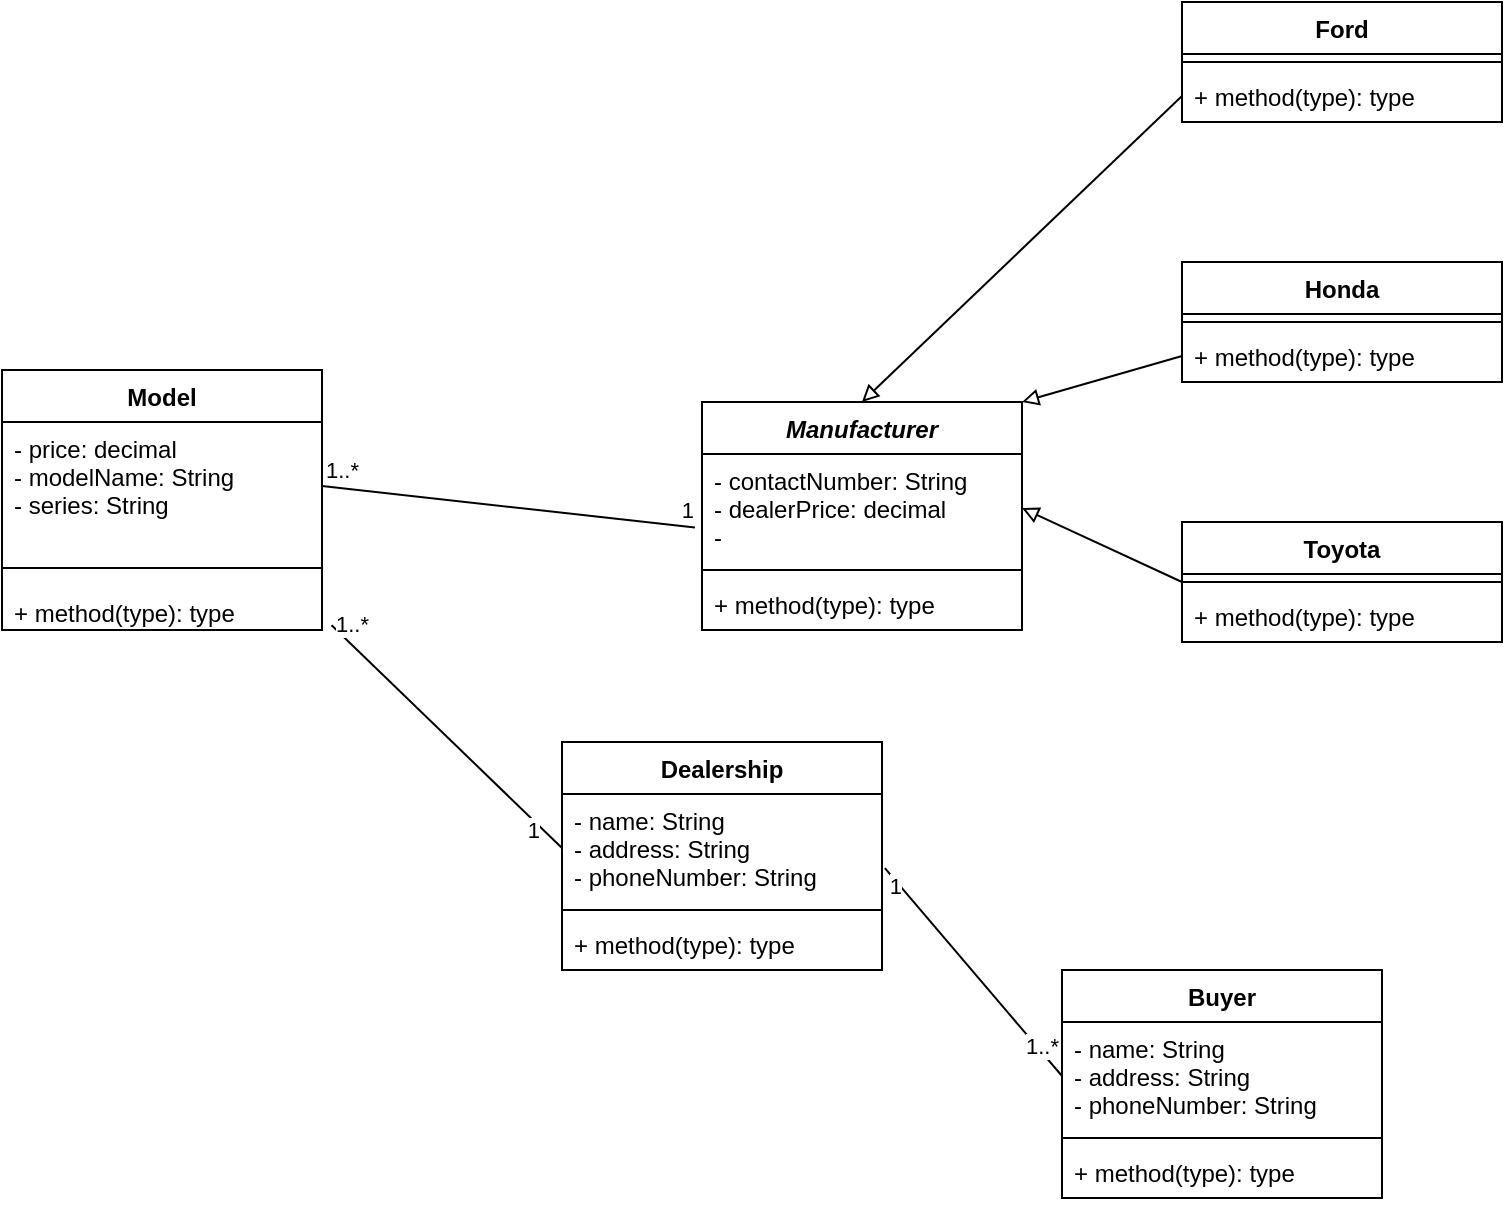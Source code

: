 <mxfile version="15.5.2" type="github">
  <diagram id="hZPZPwh8FY-nJZT_Ljyc" name="Page-1">
    <mxGraphModel dx="1221" dy="1744" grid="1" gridSize="10" guides="1" tooltips="1" connect="1" arrows="1" fold="1" page="1" pageScale="1" pageWidth="827" pageHeight="1169" math="0" shadow="0">
      <root>
        <mxCell id="0" />
        <mxCell id="1" parent="0" />
        <mxCell id="xQOM6FJt8l522oHHIs3V-1" value="Manufacturer" style="swimlane;fontStyle=3;align=center;verticalAlign=top;childLayout=stackLayout;horizontal=1;startSize=26;horizontalStack=0;resizeParent=1;resizeParentMax=0;resizeLast=0;collapsible=1;marginBottom=0;" vertex="1" parent="1">
          <mxGeometry x="360" y="110" width="160" height="114" as="geometry" />
        </mxCell>
        <mxCell id="xQOM6FJt8l522oHHIs3V-2" value="- contactNumber: String&#xa;- dealerPrice: decimal&#xa;- " style="text;strokeColor=none;fillColor=none;align=left;verticalAlign=top;spacingLeft=4;spacingRight=4;overflow=hidden;rotatable=0;points=[[0,0.5],[1,0.5]];portConstraint=eastwest;" vertex="1" parent="xQOM6FJt8l522oHHIs3V-1">
          <mxGeometry y="26" width="160" height="54" as="geometry" />
        </mxCell>
        <mxCell id="xQOM6FJt8l522oHHIs3V-3" value="" style="line;strokeWidth=1;fillColor=none;align=left;verticalAlign=middle;spacingTop=-1;spacingLeft=3;spacingRight=3;rotatable=0;labelPosition=right;points=[];portConstraint=eastwest;" vertex="1" parent="xQOM6FJt8l522oHHIs3V-1">
          <mxGeometry y="80" width="160" height="8" as="geometry" />
        </mxCell>
        <mxCell id="xQOM6FJt8l522oHHIs3V-4" value="+ method(type): type" style="text;strokeColor=none;fillColor=none;align=left;verticalAlign=top;spacingLeft=4;spacingRight=4;overflow=hidden;rotatable=0;points=[[0,0.5],[1,0.5]];portConstraint=eastwest;" vertex="1" parent="xQOM6FJt8l522oHHIs3V-1">
          <mxGeometry y="88" width="160" height="26" as="geometry" />
        </mxCell>
        <mxCell id="xQOM6FJt8l522oHHIs3V-5" value="Honda" style="swimlane;fontStyle=1;align=center;verticalAlign=top;childLayout=stackLayout;horizontal=1;startSize=26;horizontalStack=0;resizeParent=1;resizeParentMax=0;resizeLast=0;collapsible=1;marginBottom=0;" vertex="1" parent="1">
          <mxGeometry x="600" y="40" width="160" height="60" as="geometry" />
        </mxCell>
        <mxCell id="xQOM6FJt8l522oHHIs3V-7" value="" style="line;strokeWidth=1;fillColor=none;align=left;verticalAlign=middle;spacingTop=-1;spacingLeft=3;spacingRight=3;rotatable=0;labelPosition=right;points=[];portConstraint=eastwest;" vertex="1" parent="xQOM6FJt8l522oHHIs3V-5">
          <mxGeometry y="26" width="160" height="8" as="geometry" />
        </mxCell>
        <mxCell id="xQOM6FJt8l522oHHIs3V-8" value="+ method(type): type" style="text;strokeColor=none;fillColor=none;align=left;verticalAlign=top;spacingLeft=4;spacingRight=4;overflow=hidden;rotatable=0;points=[[0,0.5],[1,0.5]];portConstraint=eastwest;" vertex="1" parent="xQOM6FJt8l522oHHIs3V-5">
          <mxGeometry y="34" width="160" height="26" as="geometry" />
        </mxCell>
        <mxCell id="xQOM6FJt8l522oHHIs3V-9" value="Ford" style="swimlane;fontStyle=1;align=center;verticalAlign=top;childLayout=stackLayout;horizontal=1;startSize=26;horizontalStack=0;resizeParent=1;resizeParentMax=0;resizeLast=0;collapsible=1;marginBottom=0;" vertex="1" parent="1">
          <mxGeometry x="600" y="-90" width="160" height="60" as="geometry" />
        </mxCell>
        <mxCell id="xQOM6FJt8l522oHHIs3V-10" value="" style="line;strokeWidth=1;fillColor=none;align=left;verticalAlign=middle;spacingTop=-1;spacingLeft=3;spacingRight=3;rotatable=0;labelPosition=right;points=[];portConstraint=eastwest;" vertex="1" parent="xQOM6FJt8l522oHHIs3V-9">
          <mxGeometry y="26" width="160" height="8" as="geometry" />
        </mxCell>
        <mxCell id="xQOM6FJt8l522oHHIs3V-11" value="+ method(type): type" style="text;strokeColor=none;fillColor=none;align=left;verticalAlign=top;spacingLeft=4;spacingRight=4;overflow=hidden;rotatable=0;points=[[0,0.5],[1,0.5]];portConstraint=eastwest;" vertex="1" parent="xQOM6FJt8l522oHHIs3V-9">
          <mxGeometry y="34" width="160" height="26" as="geometry" />
        </mxCell>
        <mxCell id="xQOM6FJt8l522oHHIs3V-15" style="rounded=0;orthogonalLoop=1;jettySize=auto;html=1;exitX=0;exitY=0.5;exitDx=0;exitDy=0;entryX=1;entryY=0.5;entryDx=0;entryDy=0;endArrow=block;endFill=0;" edge="1" parent="1" source="xQOM6FJt8l522oHHIs3V-12" target="xQOM6FJt8l522oHHIs3V-2">
          <mxGeometry relative="1" as="geometry" />
        </mxCell>
        <mxCell id="xQOM6FJt8l522oHHIs3V-12" value="Toyota" style="swimlane;fontStyle=1;align=center;verticalAlign=top;childLayout=stackLayout;horizontal=1;startSize=26;horizontalStack=0;resizeParent=1;resizeParentMax=0;resizeLast=0;collapsible=1;marginBottom=0;" vertex="1" parent="1">
          <mxGeometry x="600" y="170" width="160" height="60" as="geometry" />
        </mxCell>
        <mxCell id="xQOM6FJt8l522oHHIs3V-13" value="" style="line;strokeWidth=1;fillColor=none;align=left;verticalAlign=middle;spacingTop=-1;spacingLeft=3;spacingRight=3;rotatable=0;labelPosition=right;points=[];portConstraint=eastwest;" vertex="1" parent="xQOM6FJt8l522oHHIs3V-12">
          <mxGeometry y="26" width="160" height="8" as="geometry" />
        </mxCell>
        <mxCell id="xQOM6FJt8l522oHHIs3V-14" value="+ method(type): type" style="text;strokeColor=none;fillColor=none;align=left;verticalAlign=top;spacingLeft=4;spacingRight=4;overflow=hidden;rotatable=0;points=[[0,0.5],[1,0.5]];portConstraint=eastwest;" vertex="1" parent="xQOM6FJt8l522oHHIs3V-12">
          <mxGeometry y="34" width="160" height="26" as="geometry" />
        </mxCell>
        <mxCell id="xQOM6FJt8l522oHHIs3V-16" style="edgeStyle=none;rounded=0;orthogonalLoop=1;jettySize=auto;html=1;exitX=0;exitY=0.5;exitDx=0;exitDy=0;entryX=1;entryY=0;entryDx=0;entryDy=0;endArrow=block;endFill=0;" edge="1" parent="1" source="xQOM6FJt8l522oHHIs3V-8" target="xQOM6FJt8l522oHHIs3V-1">
          <mxGeometry relative="1" as="geometry" />
        </mxCell>
        <mxCell id="xQOM6FJt8l522oHHIs3V-17" style="edgeStyle=none;rounded=0;orthogonalLoop=1;jettySize=auto;html=1;exitX=0;exitY=0.5;exitDx=0;exitDy=0;entryX=0.5;entryY=0;entryDx=0;entryDy=0;endArrow=block;endFill=0;" edge="1" parent="1" source="xQOM6FJt8l522oHHIs3V-11" target="xQOM6FJt8l522oHHIs3V-1">
          <mxGeometry relative="1" as="geometry" />
        </mxCell>
        <mxCell id="xQOM6FJt8l522oHHIs3V-21" value="Buyer" style="swimlane;fontStyle=1;align=center;verticalAlign=top;childLayout=stackLayout;horizontal=1;startSize=26;horizontalStack=0;resizeParent=1;resizeParentMax=0;resizeLast=0;collapsible=1;marginBottom=0;" vertex="1" parent="1">
          <mxGeometry x="540" y="394" width="160" height="114" as="geometry" />
        </mxCell>
        <mxCell id="xQOM6FJt8l522oHHIs3V-22" value="- name: String&#xa;- address: String&#xa;- phoneNumber: String" style="text;strokeColor=none;fillColor=none;align=left;verticalAlign=top;spacingLeft=4;spacingRight=4;overflow=hidden;rotatable=0;points=[[0,0.5],[1,0.5]];portConstraint=eastwest;" vertex="1" parent="xQOM6FJt8l522oHHIs3V-21">
          <mxGeometry y="26" width="160" height="54" as="geometry" />
        </mxCell>
        <mxCell id="xQOM6FJt8l522oHHIs3V-23" value="" style="line;strokeWidth=1;fillColor=none;align=left;verticalAlign=middle;spacingTop=-1;spacingLeft=3;spacingRight=3;rotatable=0;labelPosition=right;points=[];portConstraint=eastwest;" vertex="1" parent="xQOM6FJt8l522oHHIs3V-21">
          <mxGeometry y="80" width="160" height="8" as="geometry" />
        </mxCell>
        <mxCell id="xQOM6FJt8l522oHHIs3V-24" value="+ method(type): type" style="text;strokeColor=none;fillColor=none;align=left;verticalAlign=top;spacingLeft=4;spacingRight=4;overflow=hidden;rotatable=0;points=[[0,0.5],[1,0.5]];portConstraint=eastwest;" vertex="1" parent="xQOM6FJt8l522oHHIs3V-21">
          <mxGeometry y="88" width="160" height="26" as="geometry" />
        </mxCell>
        <mxCell id="xQOM6FJt8l522oHHIs3V-25" value="Dealership" style="swimlane;fontStyle=1;align=center;verticalAlign=top;childLayout=stackLayout;horizontal=1;startSize=26;horizontalStack=0;resizeParent=1;resizeParentMax=0;resizeLast=0;collapsible=1;marginBottom=0;" vertex="1" parent="1">
          <mxGeometry x="290" y="280" width="160" height="114" as="geometry" />
        </mxCell>
        <mxCell id="xQOM6FJt8l522oHHIs3V-26" value="- name: String&#xa;- address: String&#xa;- phoneNumber: String" style="text;strokeColor=none;fillColor=none;align=left;verticalAlign=top;spacingLeft=4;spacingRight=4;overflow=hidden;rotatable=0;points=[[0,0.5],[1,0.5]];portConstraint=eastwest;" vertex="1" parent="xQOM6FJt8l522oHHIs3V-25">
          <mxGeometry y="26" width="160" height="54" as="geometry" />
        </mxCell>
        <mxCell id="xQOM6FJt8l522oHHIs3V-27" value="" style="line;strokeWidth=1;fillColor=none;align=left;verticalAlign=middle;spacingTop=-1;spacingLeft=3;spacingRight=3;rotatable=0;labelPosition=right;points=[];portConstraint=eastwest;" vertex="1" parent="xQOM6FJt8l522oHHIs3V-25">
          <mxGeometry y="80" width="160" height="8" as="geometry" />
        </mxCell>
        <mxCell id="xQOM6FJt8l522oHHIs3V-28" value="+ method(type): type" style="text;strokeColor=none;fillColor=none;align=left;verticalAlign=top;spacingLeft=4;spacingRight=4;overflow=hidden;rotatable=0;points=[[0,0.5],[1,0.5]];portConstraint=eastwest;" vertex="1" parent="xQOM6FJt8l522oHHIs3V-25">
          <mxGeometry y="88" width="160" height="26" as="geometry" />
        </mxCell>
        <mxCell id="xQOM6FJt8l522oHHIs3V-30" value="" style="endArrow=none;html=1;rounded=0;entryX=-0.022;entryY=0.68;entryDx=0;entryDy=0;entryPerimeter=0;exitX=1;exitY=0.5;exitDx=0;exitDy=0;" edge="1" parent="1" source="xQOM6FJt8l522oHHIs3V-34" target="xQOM6FJt8l522oHHIs3V-2">
          <mxGeometry relative="1" as="geometry">
            <mxPoint x="180" y="243.0" as="sourcePoint" />
            <mxPoint x="340" y="180" as="targetPoint" />
          </mxGeometry>
        </mxCell>
        <mxCell id="xQOM6FJt8l522oHHIs3V-31" value="1..*" style="edgeLabel;resizable=0;html=1;align=left;verticalAlign=bottom;" connectable="0" vertex="1" parent="xQOM6FJt8l522oHHIs3V-30">
          <mxGeometry x="-1" relative="1" as="geometry" />
        </mxCell>
        <mxCell id="xQOM6FJt8l522oHHIs3V-32" value="1" style="edgeLabel;resizable=0;html=1;align=right;verticalAlign=bottom;" connectable="0" vertex="1" parent="xQOM6FJt8l522oHHIs3V-30">
          <mxGeometry x="1" relative="1" as="geometry" />
        </mxCell>
        <mxCell id="xQOM6FJt8l522oHHIs3V-33" value="Model" style="swimlane;fontStyle=1;align=center;verticalAlign=top;childLayout=stackLayout;horizontal=1;startSize=26;horizontalStack=0;resizeParent=1;resizeParentMax=0;resizeLast=0;collapsible=1;marginBottom=0;" vertex="1" parent="1">
          <mxGeometry x="10" y="94" width="160" height="130" as="geometry" />
        </mxCell>
        <mxCell id="xQOM6FJt8l522oHHIs3V-34" value="- price: decimal&#xa;- modelName: String&#xa;- series: String" style="text;strokeColor=none;fillColor=none;align=left;verticalAlign=top;spacingLeft=4;spacingRight=4;overflow=hidden;rotatable=0;points=[[0,0.5],[1,0.5]];portConstraint=eastwest;" vertex="1" parent="xQOM6FJt8l522oHHIs3V-33">
          <mxGeometry y="26" width="160" height="64" as="geometry" />
        </mxCell>
        <mxCell id="xQOM6FJt8l522oHHIs3V-35" value="" style="line;strokeWidth=1;fillColor=none;align=left;verticalAlign=middle;spacingTop=-1;spacingLeft=3;spacingRight=3;rotatable=0;labelPosition=right;points=[];portConstraint=eastwest;" vertex="1" parent="xQOM6FJt8l522oHHIs3V-33">
          <mxGeometry y="90" width="160" height="18" as="geometry" />
        </mxCell>
        <mxCell id="xQOM6FJt8l522oHHIs3V-36" value="+ method(type): type" style="text;strokeColor=none;fillColor=none;align=left;verticalAlign=top;spacingLeft=4;spacingRight=4;overflow=hidden;rotatable=0;points=[[0,0.5],[1,0.5]];portConstraint=eastwest;" vertex="1" parent="xQOM6FJt8l522oHHIs3V-33">
          <mxGeometry y="108" width="160" height="22" as="geometry" />
        </mxCell>
        <mxCell id="xQOM6FJt8l522oHHIs3V-37" value="" style="endArrow=none;html=1;rounded=0;entryX=0;entryY=0.5;entryDx=0;entryDy=0;exitX=1.03;exitY=0.893;exitDx=0;exitDy=0;exitPerimeter=0;" edge="1" parent="1" source="xQOM6FJt8l522oHHIs3V-36" target="xQOM6FJt8l522oHHIs3V-26">
          <mxGeometry relative="1" as="geometry">
            <mxPoint x="80" y="353.28" as="sourcePoint" />
            <mxPoint x="256.48" y="330" as="targetPoint" />
          </mxGeometry>
        </mxCell>
        <mxCell id="xQOM6FJt8l522oHHIs3V-38" value="1..*" style="edgeLabel;resizable=0;html=1;align=left;verticalAlign=bottom;" connectable="0" vertex="1" parent="xQOM6FJt8l522oHHIs3V-37">
          <mxGeometry x="-1" relative="1" as="geometry">
            <mxPoint y="8" as="offset" />
          </mxGeometry>
        </mxCell>
        <mxCell id="xQOM6FJt8l522oHHIs3V-39" value="1" style="edgeLabel;resizable=0;html=1;align=right;verticalAlign=bottom;" connectable="0" vertex="1" parent="xQOM6FJt8l522oHHIs3V-37">
          <mxGeometry x="1" relative="1" as="geometry">
            <mxPoint x="-10" as="offset" />
          </mxGeometry>
        </mxCell>
        <mxCell id="xQOM6FJt8l522oHHIs3V-41" value="" style="endArrow=none;html=1;rounded=0;entryX=1.009;entryY=0.686;entryDx=0;entryDy=0;entryPerimeter=0;exitX=0;exitY=0.5;exitDx=0;exitDy=0;" edge="1" parent="1" source="xQOM6FJt8l522oHHIs3V-22" target="xQOM6FJt8l522oHHIs3V-26">
          <mxGeometry relative="1" as="geometry">
            <mxPoint x="310" y="453.28" as="sourcePoint" />
            <mxPoint x="486.48" y="430" as="targetPoint" />
          </mxGeometry>
        </mxCell>
        <mxCell id="xQOM6FJt8l522oHHIs3V-42" value="1..*" style="edgeLabel;resizable=0;html=1;align=left;verticalAlign=bottom;" connectable="0" vertex="1" parent="xQOM6FJt8l522oHHIs3V-41">
          <mxGeometry x="-1" relative="1" as="geometry">
            <mxPoint x="-20" y="-7" as="offset" />
          </mxGeometry>
        </mxCell>
        <mxCell id="xQOM6FJt8l522oHHIs3V-43" value="1" style="edgeLabel;resizable=0;html=1;align=right;verticalAlign=bottom;" connectable="0" vertex="1" parent="xQOM6FJt8l522oHHIs3V-41">
          <mxGeometry x="1" relative="1" as="geometry">
            <mxPoint x="9" y="17" as="offset" />
          </mxGeometry>
        </mxCell>
      </root>
    </mxGraphModel>
  </diagram>
</mxfile>
